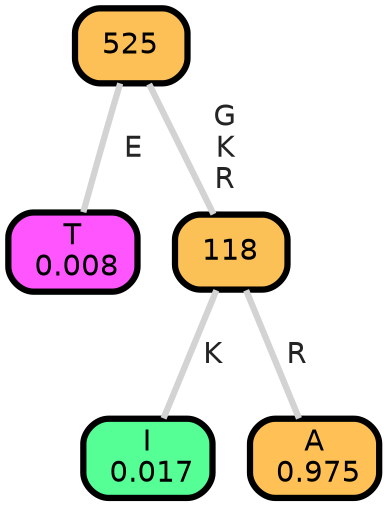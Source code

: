 graph Tree {
node [shape=box, style="filled, rounded",color="black",penwidth="3",fontcolor="black",                 fontname=helvetica] ;
graph [ranksep="0 equally", splines=straight,                 bgcolor=transparent, dpi=200] ;
edge [fontname=helvetica, fontweight=bold,fontcolor=grey14,color=lightgray] ;
0 [label="T
 0.008", fillcolor="#ff55ff"] ;
1 [label="525", fillcolor="#fcc057"] ;
2 [label="I
 0.017", fillcolor="#55ff96"] ;
3 [label="118", fillcolor="#fcc156"] ;
4 [label="A
 0.975", fillcolor="#ffc055"] ;
1 -- 0 [label=" E",penwidth=3] ;
1 -- 3 [label=" G\n K\n R",penwidth=3] ;
3 -- 2 [label=" K",penwidth=3] ;
3 -- 4 [label=" R",penwidth=3] ;
{rank = same;}}
